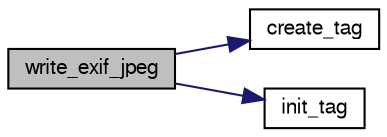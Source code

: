 digraph "write_exif_jpeg"
{
  edge [fontname="FreeSans",fontsize="10",labelfontname="FreeSans",labelfontsize="10"];
  node [fontname="FreeSans",fontsize="10",shape=record];
  rankdir="LR";
  Node1 [label="write_exif_jpeg",height=0.2,width=0.4,color="black", fillcolor="grey75", style="filled", fontcolor="black"];
  Node1 -> Node2 [color="midnightblue",fontsize="10",style="solid",fontname="FreeSans"];
  Node2 [label="create_tag",height=0.2,width=0.4,color="black", fillcolor="white", style="filled",URL="$exif__module_8c.html#a62dd27ed931462c0526e4632461c7acf"];
  Node1 -> Node3 [color="midnightblue",fontsize="10",style="solid",fontname="FreeSans"];
  Node3 [label="init_tag",height=0.2,width=0.4,color="black", fillcolor="white", style="filled",URL="$exif__module_8c.html#a76556aceaec9700c7267093b6d4fa99f"];
}
